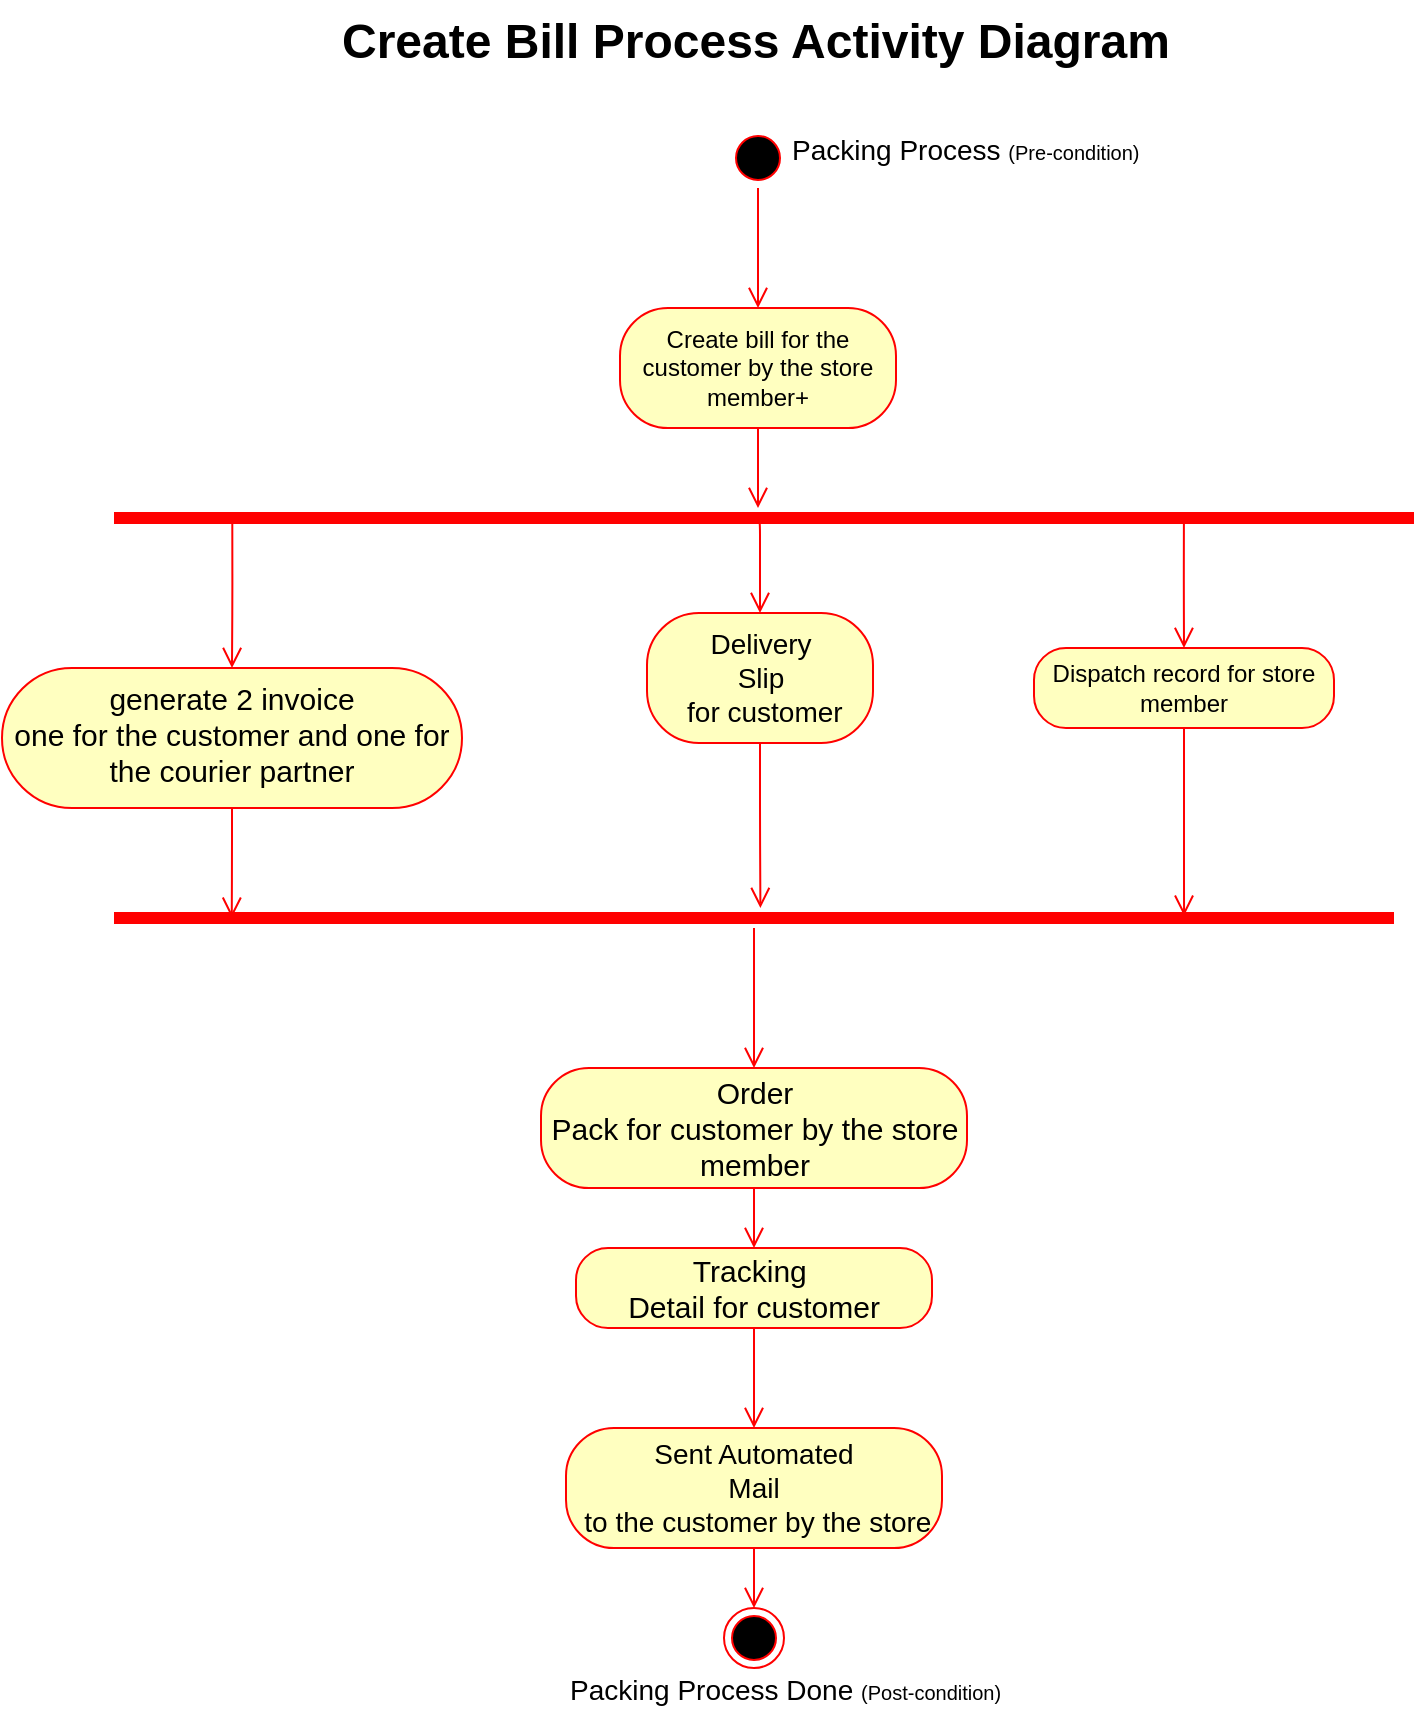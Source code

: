 <mxfile version="12.2.2" type="device" pages="1"><diagram id="xOtiej2gNorD5NpRwv7l" name="Page-1"><mxGraphModel dx="953" dy="1648" grid="1" gridSize="10" guides="1" tooltips="1" connect="1" arrows="1" fold="1" page="1" pageScale="1" pageWidth="827" pageHeight="1169" math="0" shadow="0"><root><mxCell id="0"/><mxCell id="1" parent="0"/><mxCell id="ZL3D88-o58ZpeAAxq_MX-1" value="" style="ellipse;html=1;shape=startState;fillColor=#000000;strokeColor=#ff0000;" parent="1" vertex="1"><mxGeometry x="397" y="90" width="30" height="30" as="geometry"/></mxCell><mxCell id="ZL3D88-o58ZpeAAxq_MX-2" value="" style="edgeStyle=orthogonalEdgeStyle;html=1;verticalAlign=bottom;endArrow=open;endSize=8;strokeColor=#ff0000;" parent="1" source="ZL3D88-o58ZpeAAxq_MX-1" edge="1"><mxGeometry relative="1" as="geometry"><mxPoint x="412" y="180" as="targetPoint"/></mxGeometry></mxCell><mxCell id="ZL3D88-o58ZpeAAxq_MX-3" value="Create Bill Process Activity Diagram" style="text;html=1;resizable=0;points=[];autosize=1;align=left;verticalAlign=top;spacingTop=-4;fontSize=24;fontStyle=1;strokeWidth=4;shadow=1;" parent="1" vertex="1"><mxGeometry x="202" y="30" width="290" height="20" as="geometry"/></mxCell><mxCell id="ZL3D88-o58ZpeAAxq_MX-7" value="Packing Process &lt;font style=&quot;font-size: 10px&quot;&gt;(Pre-condition)&lt;/font&gt;" style="text;html=1;resizable=0;points=[];autosize=1;align=left;verticalAlign=top;spacingTop=-4;fontSize=14;" parent="1" vertex="1"><mxGeometry x="427" y="90" width="190" height="20" as="geometry"/></mxCell><mxCell id="ZL3D88-o58ZpeAAxq_MX-8" value="Create bill for the customer by the store member+" style="rounded=1;whiteSpace=wrap;html=1;arcSize=40;fontColor=#000000;fillColor=#ffffc0;strokeColor=#ff0000;" parent="1" vertex="1"><mxGeometry x="343" y="180" width="138" height="60" as="geometry"/></mxCell><mxCell id="ZL3D88-o58ZpeAAxq_MX-9" value="" style="edgeStyle=orthogonalEdgeStyle;html=1;verticalAlign=bottom;endArrow=open;endSize=8;strokeColor=#ff0000;fontSize=14;" parent="1" source="ZL3D88-o58ZpeAAxq_MX-8" edge="1"><mxGeometry relative="1" as="geometry"><mxPoint x="412" y="280" as="targetPoint"/></mxGeometry></mxCell><mxCell id="ZL3D88-o58ZpeAAxq_MX-10" value="" style="shape=line;html=1;strokeWidth=6;strokeColor=#ff0000;fontSize=14;" parent="1" vertex="1"><mxGeometry x="90" y="280" width="650" height="10" as="geometry"/></mxCell><mxCell id="ZL3D88-o58ZpeAAxq_MX-12" value="" style="shape=line;html=1;strokeWidth=6;strokeColor=#ff0000;fontSize=14;" parent="1" vertex="1"><mxGeometry x="90" y="480" width="640" height="10" as="geometry"/></mxCell><mxCell id="ZL3D88-o58ZpeAAxq_MX-14" value="" style="edgeStyle=orthogonalEdgeStyle;html=1;verticalAlign=bottom;endArrow=open;endSize=8;strokeColor=#ff0000;fontSize=14;entryX=0.5;entryY=0;entryDx=0;entryDy=0;exitX=0.493;exitY=0.334;exitDx=0;exitDy=0;exitPerimeter=0;" parent="1" source="ZL3D88-o58ZpeAAxq_MX-10" target="ZL3D88-o58ZpeAAxq_MX-17" edge="1"><mxGeometry relative="1" as="geometry"><mxPoint x="412" y="360" as="targetPoint"/><mxPoint x="413" y="310" as="sourcePoint"/><Array as="points"><mxPoint x="413" y="283"/></Array></mxGeometry></mxCell><mxCell id="ZL3D88-o58ZpeAAxq_MX-15" value="" style="edgeStyle=orthogonalEdgeStyle;html=1;verticalAlign=bottom;endArrow=open;endSize=8;strokeColor=#ff0000;fontSize=14;entryX=0.5;entryY=0;entryDx=0;entryDy=0;exitX=0.823;exitY=0.611;exitDx=0;exitDy=0;exitPerimeter=0;" parent="1" target="ZL3D88-o58ZpeAAxq_MX-18" edge="1" source="ZL3D88-o58ZpeAAxq_MX-10"><mxGeometry relative="1" as="geometry"><mxPoint x="625" y="390" as="targetPoint"/><mxPoint x="625" y="290" as="sourcePoint"/><Array as="points"/></mxGeometry></mxCell><mxCell id="ZL3D88-o58ZpeAAxq_MX-16" value="&lt;span style=&quot;font-size: 15px&quot;&gt;generate 2 invoice&lt;/span&gt;&lt;br&gt;&lt;div&gt;&lt;font style=&quot;font-size: 15px&quot;&gt;one for the customer and one for the courier partner&lt;br&gt;&lt;/font&gt;&lt;/div&gt;" style="rounded=1;whiteSpace=wrap;html=1;arcSize=50;fontColor=#000000;fillColor=#ffffc0;strokeColor=#ff0000;verticalAlign=top;" parent="1" vertex="1"><mxGeometry x="34" y="360" width="230" height="70" as="geometry"/></mxCell><mxCell id="ZL3D88-o58ZpeAAxq_MX-17" value="&lt;font style=&quot;font-size: 14px&quot;&gt;Delivery&lt;br&gt;Slip&lt;br&gt;&lt;/font&gt;&lt;font style=&quot;font-size: 14px&quot;&gt;&amp;nbsp;for customer&lt;/font&gt;" style="rounded=1;whiteSpace=wrap;html=1;arcSize=40;fontColor=#000000;fillColor=#ffffc0;strokeColor=#ff0000;" parent="1" vertex="1"><mxGeometry x="356.5" y="332.5" width="113" height="65" as="geometry"/></mxCell><mxCell id="ZL3D88-o58ZpeAAxq_MX-18" value="Dispatch record for store member" style="rounded=1;whiteSpace=wrap;html=1;arcSize=40;fontColor=#000000;fillColor=#ffffc0;strokeColor=#ff0000;" parent="1" vertex="1"><mxGeometry x="550" y="350" width="150" height="40" as="geometry"/></mxCell><mxCell id="ZL3D88-o58ZpeAAxq_MX-30" value="" style="edgeStyle=orthogonalEdgeStyle;html=1;verticalAlign=bottom;endArrow=open;endSize=8;strokeColor=#ff0000;fontSize=14;exitX=0.5;exitY=1;exitDx=0;exitDy=0;entryX=0.092;entryY=0.488;entryDx=0;entryDy=0;entryPerimeter=0;" parent="1" source="ZL3D88-o58ZpeAAxq_MX-16" target="ZL3D88-o58ZpeAAxq_MX-12" edge="1"><mxGeometry relative="1" as="geometry"><mxPoint x="149" y="470" as="targetPoint"/><mxPoint x="149" y="440" as="sourcePoint"/><Array as="points"/></mxGeometry></mxCell><mxCell id="ZL3D88-o58ZpeAAxq_MX-32" value="" style="edgeStyle=orthogonalEdgeStyle;html=1;verticalAlign=bottom;endArrow=open;endSize=8;strokeColor=#ff0000;fontSize=14;exitX=0.5;exitY=1;exitDx=0;exitDy=0;entryX=0.505;entryY=0;entryDx=0;entryDy=0;entryPerimeter=0;" parent="1" source="ZL3D88-o58ZpeAAxq_MX-17" target="ZL3D88-o58ZpeAAxq_MX-12" edge="1"><mxGeometry relative="1" as="geometry"><mxPoint x="412.935" y="480" as="targetPoint"/><mxPoint x="413" y="410" as="sourcePoint"/><Array as="points"/></mxGeometry></mxCell><mxCell id="ZL3D88-o58ZpeAAxq_MX-33" value="" style="edgeStyle=orthogonalEdgeStyle;html=1;verticalAlign=bottom;endArrow=open;endSize=8;strokeColor=#ff0000;fontSize=14;exitX=0.5;exitY=1;exitDx=0;exitDy=0;entryX=0.836;entryY=0.389;entryDx=0;entryDy=0;entryPerimeter=0;" parent="1" source="ZL3D88-o58ZpeAAxq_MX-18" edge="1" target="ZL3D88-o58ZpeAAxq_MX-12"><mxGeometry relative="1" as="geometry"><mxPoint x="625" y="470" as="targetPoint"/><mxPoint x="609.7" y="410.2" as="sourcePoint"/><Array as="points"><mxPoint x="625" y="470"/></Array></mxGeometry></mxCell><mxCell id="ZL3D88-o58ZpeAAxq_MX-34" value="" style="edgeStyle=orthogonalEdgeStyle;html=1;verticalAlign=bottom;endArrow=open;endSize=8;strokeColor=#ff0000;fontSize=14;entryX=0.5;entryY=0;entryDx=0;entryDy=0;" parent="1" source="ZL3D88-o58ZpeAAxq_MX-12" target="ZL3D88-o58ZpeAAxq_MX-35" edge="1"><mxGeometry relative="1" as="geometry"><mxPoint x="412" y="540" as="targetPoint"/><mxPoint x="411.429" y="500.048" as="sourcePoint"/><Array as="points"/></mxGeometry></mxCell><mxCell id="ZL3D88-o58ZpeAAxq_MX-35" value="&lt;font style=&quot;font-size: 15px&quot;&gt;Order&lt;br&gt;Pack for customer by the store member&lt;br&gt;&lt;/font&gt;" style="rounded=1;whiteSpace=wrap;html=1;arcSize=40;fontColor=#000000;fillColor=#ffffc0;strokeColor=#ff0000;" parent="1" vertex="1"><mxGeometry x="303.5" y="560" width="213" height="60" as="geometry"/></mxCell><mxCell id="ZL3D88-o58ZpeAAxq_MX-36" value="" style="edgeStyle=orthogonalEdgeStyle;html=1;verticalAlign=bottom;endArrow=open;endSize=8;strokeColor=#ff0000;fontSize=14;entryX=0.5;entryY=0;entryDx=0;entryDy=0;" parent="1" source="ZL3D88-o58ZpeAAxq_MX-35" target="ZL3D88-o58ZpeAAxq_MX-37" edge="1"><mxGeometry relative="1" as="geometry"><mxPoint x="411.5" y="634" as="targetPoint"/><mxPoint x="411.405" y="584" as="sourcePoint"/><Array as="points"/></mxGeometry></mxCell><mxCell id="ZL3D88-o58ZpeAAxq_MX-37" value="&lt;font style=&quot;font-size: 15px&quot;&gt;Tracking&amp;nbsp;&lt;br&gt;Detail for customer&lt;br&gt;&lt;/font&gt;" style="rounded=1;whiteSpace=wrap;html=1;arcSize=40;fontColor=#000000;fillColor=#ffffc0;strokeColor=#ff0000;" parent="1" vertex="1"><mxGeometry x="321" y="650" width="178" height="40" as="geometry"/></mxCell><mxCell id="ZL3D88-o58ZpeAAxq_MX-38" value="" style="edgeStyle=orthogonalEdgeStyle;html=1;verticalAlign=bottom;endArrow=open;endSize=8;strokeColor=#ff0000;fontSize=14;entryX=0.5;entryY=0;entryDx=0;entryDy=0;" parent="1" source="ZL3D88-o58ZpeAAxq_MX-37" target="ZL3D88-o58ZpeAAxq_MX-39" edge="1"><mxGeometry relative="1" as="geometry"><mxPoint x="411.5" y="727" as="targetPoint"/><mxPoint x="411.405" y="677.0" as="sourcePoint"/><Array as="points"/></mxGeometry></mxCell><mxCell id="ZL3D88-o58ZpeAAxq_MX-39" value="&lt;font style=&quot;font-size: 14px&quot;&gt;Sent Automated&lt;br&gt;Mail&lt;br&gt;&lt;/font&gt;&lt;font style=&quot;font-size: 14px&quot;&gt;&amp;nbsp;to the customer by the store &lt;br&gt;&lt;/font&gt;" style="rounded=1;whiteSpace=wrap;html=1;arcSize=40;fontColor=#000000;fillColor=#ffffc0;strokeColor=#ff0000;" parent="1" vertex="1"><mxGeometry x="316" y="740" width="188" height="60" as="geometry"/></mxCell><mxCell id="ZL3D88-o58ZpeAAxq_MX-40" value="" style="edgeStyle=orthogonalEdgeStyle;html=1;verticalAlign=bottom;endArrow=open;endSize=8;strokeColor=#ff0000;fontSize=14;entryX=0.5;entryY=0;entryDx=0;entryDy=0;exitX=0.5;exitY=1;exitDx=0;exitDy=0;" parent="1" source="ZL3D88-o58ZpeAAxq_MX-39" target="ZL3D88-o58ZpeAAxq_MX-41" edge="1"><mxGeometry relative="1" as="geometry"><mxPoint x="411.905" y="832.857" as="targetPoint"/><mxPoint x="411.405" y="780" as="sourcePoint"/><Array as="points"/></mxGeometry></mxCell><mxCell id="ZL3D88-o58ZpeAAxq_MX-41" value="" style="ellipse;html=1;shape=endState;fillColor=#000000;strokeColor=#ff0000;fontSize=14;" parent="1" vertex="1"><mxGeometry x="395" y="830" width="30" height="30" as="geometry"/></mxCell><mxCell id="ZL3D88-o58ZpeAAxq_MX-42" value="Packing Process Done&amp;nbsp;&lt;span style=&quot;font-size: 10px&quot;&gt;(Post-condition)&lt;/span&gt;" style="text;html=1;resizable=0;points=[];autosize=1;align=left;verticalAlign=top;spacingTop=-4;fontSize=14;" parent="1" vertex="1"><mxGeometry x="316" y="860" width="230" height="20" as="geometry"/></mxCell><mxCell id="X_zsfMY8p7UsRZt9aBkE-2" value="" style="edgeStyle=orthogonalEdgeStyle;html=1;verticalAlign=bottom;endArrow=open;endSize=8;strokeColor=#ff0000;fontSize=14;entryX=0.5;entryY=0;entryDx=0;entryDy=0;exitX=0.091;exitY=0.558;exitDx=0;exitDy=0;exitPerimeter=0;" edge="1" parent="1" source="ZL3D88-o58ZpeAAxq_MX-10" target="ZL3D88-o58ZpeAAxq_MX-16"><mxGeometry relative="1" as="geometry"><mxPoint x="150" y="345.0" as="targetPoint"/><mxPoint x="150.5" y="300" as="sourcePoint"/><Array as="points"><mxPoint x="149" y="323"/></Array></mxGeometry></mxCell></root></mxGraphModel></diagram></mxfile>